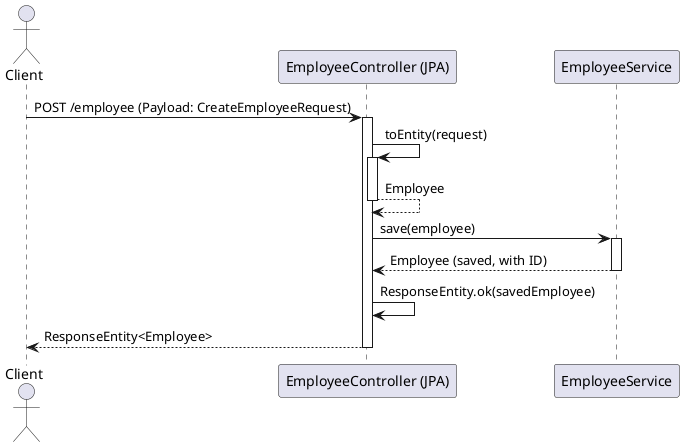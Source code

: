 @startuml
actor Client
participant "EmployeeController (JPA)" as EmployeeController
participant EmployeeService

Client -> EmployeeController: POST /employee (Payload: CreateEmployeeRequest)
activate EmployeeController
EmployeeController -> EmployeeController: toEntity(request)
activate EmployeeController
EmployeeController --> EmployeeController: Employee
deactivate EmployeeController
EmployeeController -> EmployeeService: save(employee)
activate EmployeeService
EmployeeService --> EmployeeController: Employee (saved, with ID)
deactivate EmployeeService
EmployeeController -> EmployeeController: ResponseEntity.ok(savedEmployee)
EmployeeController --> Client: ResponseEntity<Employee>
deactivate EmployeeController
@enduml
